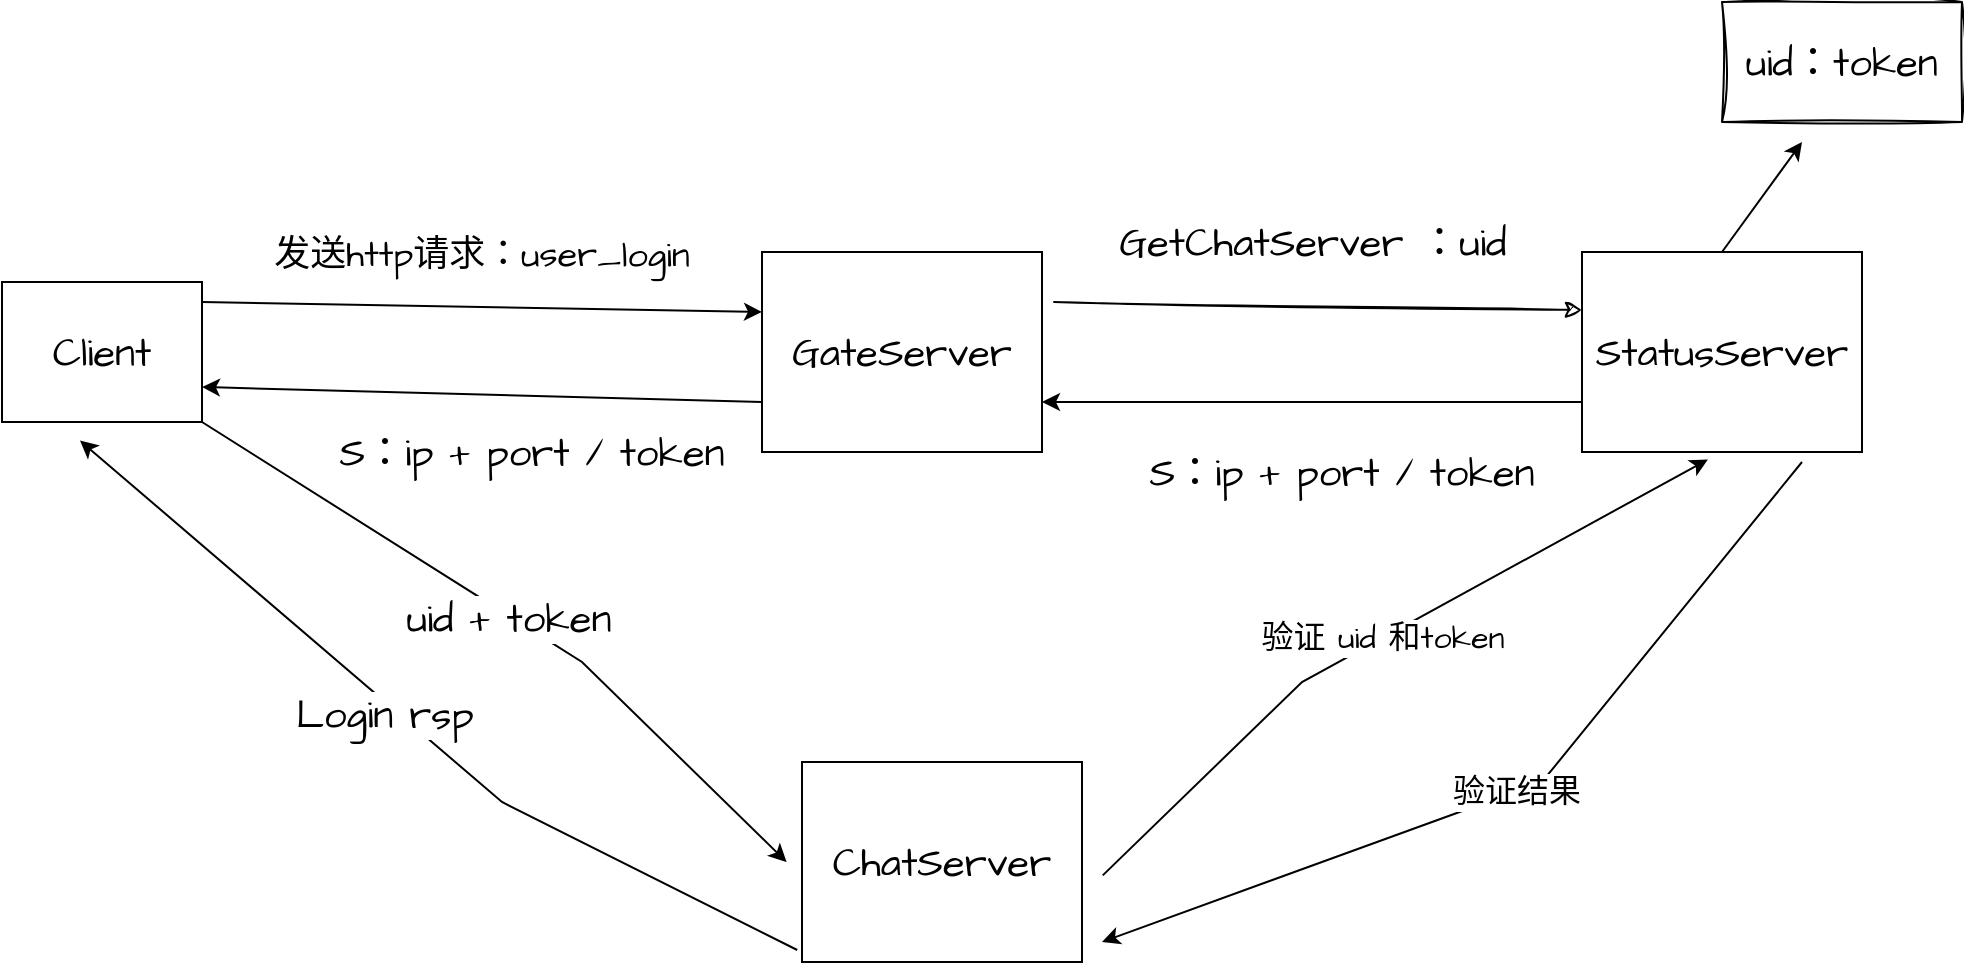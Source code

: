 <mxfile version="22.1.18" type="device">
  <diagram name="第 1 页" id="1Rm9EAXzwzx537tS5Dw1">
    <mxGraphModel dx="1221" dy="717" grid="1" gridSize="10" guides="1" tooltips="1" connect="1" arrows="1" fold="1" page="1" pageScale="1" pageWidth="20000" pageHeight="20000" math="0" shadow="0">
      <root>
        <mxCell id="0" />
        <mxCell id="1" parent="0" />
        <mxCell id="OKm6WSy-VbvGJrKmh0Ii-1" value="Client" style="rounded=0;whiteSpace=wrap;html=1;hachureGap=4;fontFamily=Architects Daughter;fontSource=https%3A%2F%2Ffonts.googleapis.com%2Fcss%3Ffamily%3DArchitects%2BDaughter;fontSize=20;" vertex="1" parent="1">
          <mxGeometry x="210" y="330" width="100" height="70" as="geometry" />
        </mxCell>
        <mxCell id="OKm6WSy-VbvGJrKmh0Ii-4" value="GateServer" style="rounded=0;whiteSpace=wrap;html=1;hachureGap=4;fontFamily=Architects Daughter;fontSource=https%3A%2F%2Ffonts.googleapis.com%2Fcss%3Ffamily%3DArchitects%2BDaughter;fontSize=20;" vertex="1" parent="1">
          <mxGeometry x="590" y="315" width="140" height="100" as="geometry" />
        </mxCell>
        <mxCell id="OKm6WSy-VbvGJrKmh0Ii-5" value="StatusServer" style="rounded=0;whiteSpace=wrap;html=1;hachureGap=4;fontFamily=Architects Daughter;fontSource=https%3A%2F%2Ffonts.googleapis.com%2Fcss%3Ffamily%3DArchitects%2BDaughter;fontSize=20;" vertex="1" parent="1">
          <mxGeometry x="1000" y="315" width="140" height="100" as="geometry" />
        </mxCell>
        <mxCell id="OKm6WSy-VbvGJrKmh0Ii-6" value="ChatServer" style="rounded=0;whiteSpace=wrap;html=1;hachureGap=4;fontFamily=Architects Daughter;fontSource=https%3A%2F%2Ffonts.googleapis.com%2Fcss%3Ffamily%3DArchitects%2BDaughter;fontSize=20;" vertex="1" parent="1">
          <mxGeometry x="610" y="570" width="140" height="100" as="geometry" />
        </mxCell>
        <mxCell id="OKm6WSy-VbvGJrKmh0Ii-14" value="" style="edgeStyle=none;orthogonalLoop=1;jettySize=auto;html=1;rounded=0;hachureGap=4;fontFamily=Architects Daughter;fontSource=https%3A%2F%2Ffonts.googleapis.com%2Fcss%3Ffamily%3DArchitects%2BDaughter;fontSize=16;entryX=0;entryY=0.5;entryDx=0;entryDy=0;" edge="1" parent="1">
          <mxGeometry width="80" relative="1" as="geometry">
            <mxPoint x="310" y="340" as="sourcePoint" />
            <mxPoint x="590" y="345" as="targetPoint" />
            <Array as="points" />
          </mxGeometry>
        </mxCell>
        <mxCell id="OKm6WSy-VbvGJrKmh0Ii-15" value="&lt;font style=&quot;font-size: 18px;&quot;&gt;发送http请求：user_login&lt;/font&gt;" style="text;strokeColor=none;align=center;fillColor=none;html=1;verticalAlign=middle;whiteSpace=wrap;rounded=0;fontSize=20;fontFamily=Architects Daughter;" vertex="1" parent="1">
          <mxGeometry x="290" y="290" width="320" height="50" as="geometry" />
        </mxCell>
        <mxCell id="OKm6WSy-VbvGJrKmh0Ii-17" value="" style="edgeStyle=none;orthogonalLoop=1;jettySize=auto;html=1;rounded=0;sketch=1;hachureGap=4;jiggle=2;curveFitting=1;fontFamily=Architects Daughter;fontSource=https%3A%2F%2Ffonts.googleapis.com%2Fcss%3Ffamily%3DArchitects%2BDaughter;fontSize=16;exitX=1.045;exitY=0.13;exitDx=0;exitDy=0;exitPerimeter=0;entryX=0.002;entryY=0.17;entryDx=0;entryDy=0;entryPerimeter=0;" edge="1" parent="1">
          <mxGeometry width="80" relative="1" as="geometry">
            <mxPoint x="736.02" y="340" as="sourcePoint" />
            <mxPoint x="1000.0" y="344" as="targetPoint" />
            <Array as="points" />
          </mxGeometry>
        </mxCell>
        <mxCell id="OKm6WSy-VbvGJrKmh0Ii-18" value="" style="edgeStyle=none;orthogonalLoop=1;jettySize=auto;html=1;rounded=0;hachureGap=4;fontFamily=Architects Daughter;fontSource=https%3A%2F%2Ffonts.googleapis.com%2Fcss%3Ffamily%3DArchitects%2BDaughter;fontSize=16;exitX=0;exitY=0.75;exitDx=0;exitDy=0;entryX=1;entryY=0.75;entryDx=0;entryDy=0;" edge="1" parent="1" source="OKm6WSy-VbvGJrKmh0Ii-4" target="OKm6WSy-VbvGJrKmh0Ii-1">
          <mxGeometry width="80" relative="1" as="geometry">
            <mxPoint x="590" y="460" as="sourcePoint" />
            <mxPoint x="410" y="414" as="targetPoint" />
            <Array as="points" />
          </mxGeometry>
        </mxCell>
        <mxCell id="OKm6WSy-VbvGJrKmh0Ii-19" value="" style="edgeStyle=none;orthogonalLoop=1;jettySize=auto;html=1;rounded=0;hachureGap=4;fontFamily=Architects Daughter;fontSource=https%3A%2F%2Ffonts.googleapis.com%2Fcss%3Ffamily%3DArchitects%2BDaughter;fontSize=16;exitX=0;exitY=0.75;exitDx=0;exitDy=0;entryX=1;entryY=0.75;entryDx=0;entryDy=0;" edge="1" parent="1" source="OKm6WSy-VbvGJrKmh0Ii-5" target="OKm6WSy-VbvGJrKmh0Ii-4">
          <mxGeometry width="80" relative="1" as="geometry">
            <mxPoint x="770" y="450" as="sourcePoint" />
            <mxPoint x="1034" y="454" as="targetPoint" />
            <Array as="points" />
          </mxGeometry>
        </mxCell>
        <mxCell id="OKm6WSy-VbvGJrKmh0Ii-22" value="S：ip + port / token" style="text;strokeColor=none;align=center;fillColor=none;html=1;verticalAlign=middle;whiteSpace=wrap;rounded=0;fontSize=20;fontFamily=Architects Daughter;" vertex="1" parent="1">
          <mxGeometry x="370" y="400" width="210" height="30" as="geometry" />
        </mxCell>
        <mxCell id="OKm6WSy-VbvGJrKmh0Ii-24" value="" style="edgeStyle=none;orthogonalLoop=1;jettySize=auto;html=1;rounded=0;hachureGap=4;fontFamily=Architects Daughter;fontSource=https%3A%2F%2Ffonts.googleapis.com%2Fcss%3Ffamily%3DArchitects%2BDaughter;fontSize=16;exitX=1;exitY=1;exitDx=0;exitDy=0;entryX=-0.055;entryY=0.5;entryDx=0;entryDy=0;entryPerimeter=0;" edge="1" parent="1" source="OKm6WSy-VbvGJrKmh0Ii-1" target="OKm6WSy-VbvGJrKmh0Ii-6">
          <mxGeometry width="80" relative="1" as="geometry">
            <mxPoint x="310" y="470" as="sourcePoint" />
            <mxPoint x="390" y="470" as="targetPoint" />
            <Array as="points">
              <mxPoint x="500" y="520" />
            </Array>
          </mxGeometry>
        </mxCell>
        <mxCell id="OKm6WSy-VbvGJrKmh0Ii-26" value="uid + token" style="edgeLabel;html=1;align=center;verticalAlign=middle;resizable=0;points=[];fontSize=20;fontFamily=Architects Daughter;" vertex="1" connectable="0" parent="OKm6WSy-VbvGJrKmh0Ii-24">
          <mxGeometry x="-0.013" y="-1" relative="1" as="geometry">
            <mxPoint as="offset" />
          </mxGeometry>
        </mxCell>
        <mxCell id="OKm6WSy-VbvGJrKmh0Ii-27" value="验证 uid 和token" style="edgeStyle=none;orthogonalLoop=1;jettySize=auto;html=1;rounded=0;hachureGap=4;fontFamily=Architects Daughter;fontSource=https%3A%2F%2Ffonts.googleapis.com%2Fcss%3Ffamily%3DArchitects%2BDaughter;fontSize=16;exitX=1.074;exitY=0.567;exitDx=0;exitDy=0;exitPerimeter=0;entryX=0.45;entryY=1.037;entryDx=0;entryDy=0;entryPerimeter=0;" edge="1" parent="1" source="OKm6WSy-VbvGJrKmh0Ii-6" target="OKm6WSy-VbvGJrKmh0Ii-5">
          <mxGeometry width="80" relative="1" as="geometry">
            <mxPoint x="920" y="590" as="sourcePoint" />
            <mxPoint x="1000" y="590" as="targetPoint" />
            <Array as="points">
              <mxPoint x="860" y="530" />
            </Array>
          </mxGeometry>
        </mxCell>
        <mxCell id="OKm6WSy-VbvGJrKmh0Ii-28" value="" style="edgeStyle=none;orthogonalLoop=1;jettySize=auto;html=1;rounded=0;hachureGap=4;fontFamily=Architects Daughter;fontSource=https%3A%2F%2Ffonts.googleapis.com%2Fcss%3Ffamily%3DArchitects%2BDaughter;fontSize=16;exitX=-0.017;exitY=0.94;exitDx=0;exitDy=0;entryX=0.39;entryY=1.133;entryDx=0;entryDy=0;entryPerimeter=0;exitPerimeter=0;" edge="1" parent="1" source="OKm6WSy-VbvGJrKmh0Ii-6" target="OKm6WSy-VbvGJrKmh0Ii-1">
          <mxGeometry width="80" relative="1" as="geometry">
            <mxPoint x="890" y="150" as="sourcePoint" />
            <mxPoint x="970" y="150" as="targetPoint" />
            <Array as="points">
              <mxPoint x="460" y="590" />
            </Array>
          </mxGeometry>
        </mxCell>
        <mxCell id="OKm6WSy-VbvGJrKmh0Ii-29" value="Login rsp" style="edgeLabel;html=1;align=center;verticalAlign=middle;resizable=0;points=[];fontSize=20;fontFamily=Architects Daughter;" vertex="1" connectable="0" parent="OKm6WSy-VbvGJrKmh0Ii-28">
          <mxGeometry x="0.082" y="5" relative="1" as="geometry">
            <mxPoint as="offset" />
          </mxGeometry>
        </mxCell>
        <mxCell id="OKm6WSy-VbvGJrKmh0Ii-30" value="验证结果" style="edgeStyle=none;orthogonalLoop=1;jettySize=auto;html=1;rounded=0;hachureGap=4;fontFamily=Architects Daughter;fontSource=https%3A%2F%2Ffonts.googleapis.com%2Fcss%3Ffamily%3DArchitects%2BDaughter;fontSize=16;" edge="1" parent="1">
          <mxGeometry width="80" relative="1" as="geometry">
            <mxPoint x="1110" y="420" as="sourcePoint" />
            <mxPoint x="760" y="660" as="targetPoint" />
            <Array as="points">
              <mxPoint x="980" y="580" />
            </Array>
          </mxGeometry>
        </mxCell>
        <mxCell id="OKm6WSy-VbvGJrKmh0Ii-32" value="GetChatServer ：uid" style="text;html=1;align=center;verticalAlign=middle;resizable=0;points=[];autosize=1;strokeColor=none;fillColor=none;fontSize=20;fontFamily=Architects Daughter;" vertex="1" parent="1">
          <mxGeometry x="755" y="290" width="220" height="40" as="geometry" />
        </mxCell>
        <mxCell id="OKm6WSy-VbvGJrKmh0Ii-34" value="" style="edgeStyle=none;orthogonalLoop=1;jettySize=auto;html=1;rounded=0;hachureGap=4;fontFamily=Architects Daughter;fontSource=https%3A%2F%2Ffonts.googleapis.com%2Fcss%3Ffamily%3DArchitects%2BDaughter;fontSize=16;exitX=0.5;exitY=0;exitDx=0;exitDy=0;" edge="1" parent="1" source="OKm6WSy-VbvGJrKmh0Ii-5">
          <mxGeometry width="80" relative="1" as="geometry">
            <mxPoint x="1170" y="480" as="sourcePoint" />
            <mxPoint x="1110" y="260" as="targetPoint" />
            <Array as="points" />
          </mxGeometry>
        </mxCell>
        <mxCell id="OKm6WSy-VbvGJrKmh0Ii-35" value="uid：token" style="rounded=0;whiteSpace=wrap;html=1;sketch=1;hachureGap=4;jiggle=2;curveFitting=1;fontFamily=Architects Daughter;fontSource=https%3A%2F%2Ffonts.googleapis.com%2Fcss%3Ffamily%3DArchitects%2BDaughter;fontSize=20;" vertex="1" parent="1">
          <mxGeometry x="1070" y="190" width="120" height="60" as="geometry" />
        </mxCell>
        <mxCell id="OKm6WSy-VbvGJrKmh0Ii-36" value="S：ip + port / token" style="text;strokeColor=none;align=center;fillColor=none;html=1;verticalAlign=middle;whiteSpace=wrap;rounded=0;fontSize=20;fontFamily=Architects Daughter;" vertex="1" parent="1">
          <mxGeometry x="775" y="410" width="210" height="30" as="geometry" />
        </mxCell>
      </root>
    </mxGraphModel>
  </diagram>
</mxfile>
